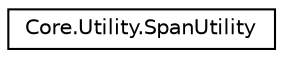 digraph "クラス階層図"
{
 // LATEX_PDF_SIZE
  edge [fontname="Helvetica",fontsize="10",labelfontname="Helvetica",labelfontsize="10"];
  node [fontname="Helvetica",fontsize="10",shape=record];
  rankdir="LR";
  Node0 [label="Core.Utility.SpanUtility",height=0.2,width=0.4,color="black", fillcolor="white", style="filled",URL="$classCore_1_1Utility_1_1SpanUtility.html",tooltip=" "];
}
